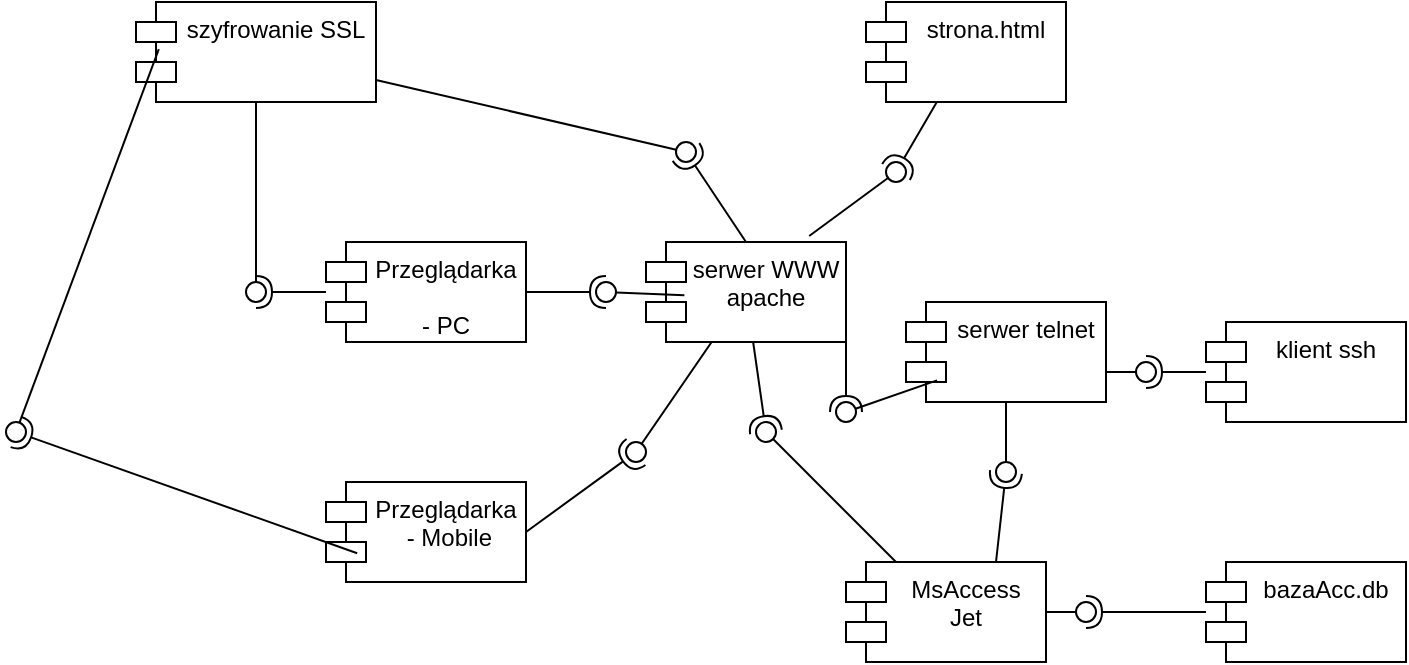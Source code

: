 <mxfile version="17.5.0" type="device"><diagram name="Page-1" id="13e1069c-82ec-6db2-03f1-153e76fe0fe0"><mxGraphModel dx="1726" dy="1194" grid="1" gridSize="10" guides="1" tooltips="1" connect="1" arrows="1" fold="1" page="1" pageScale="1" pageWidth="1100" pageHeight="850" background="none" math="0" shadow="0"><root><mxCell id="0"/><mxCell id="1" parent="0"/><mxCell id="LvxZClBhVVZ9zRb-Cl0V-23" value="Przeglądarka &#xA;&#xA;- PC&#xA;&#xA;" style="shape=module;align=left;spacingLeft=20;align=center;verticalAlign=top;" parent="1" vertex="1"><mxGeometry x="-770" y="-635" width="100" height="50" as="geometry"/></mxCell><mxCell id="LvxZClBhVVZ9zRb-Cl0V-24" value="strona.html&#xA;" style="shape=module;align=left;spacingLeft=20;align=center;verticalAlign=top;" parent="1" vertex="1"><mxGeometry x="-500" y="-755" width="100" height="50" as="geometry"/></mxCell><mxCell id="LvxZClBhVVZ9zRb-Cl0V-25" value="serwer WWW&#xA;apache &#xA;&#xA;" style="shape=module;align=left;spacingLeft=20;align=center;verticalAlign=top;" parent="1" vertex="1"><mxGeometry x="-610" y="-635" width="100" height="50" as="geometry"/></mxCell><mxCell id="LvxZClBhVVZ9zRb-Cl0V-26" value="Przeglądarka&#xA; - Mobile&#xA;" style="shape=module;align=left;spacingLeft=20;align=center;verticalAlign=top;" parent="1" vertex="1"><mxGeometry x="-770" y="-515" width="100" height="50" as="geometry"/></mxCell><mxCell id="LvxZClBhVVZ9zRb-Cl0V-28" value="bazaAcc.db" style="shape=module;align=left;spacingLeft=20;align=center;verticalAlign=top;" parent="1" vertex="1"><mxGeometry x="-330" y="-475" width="100" height="50" as="geometry"/></mxCell><mxCell id="LvxZClBhVVZ9zRb-Cl0V-30" value="MsAccess&#xA;Jet&#xA;" style="shape=module;align=left;spacingLeft=20;align=center;verticalAlign=top;" parent="1" vertex="1"><mxGeometry x="-510" y="-475" width="100" height="50" as="geometry"/></mxCell><mxCell id="LvxZClBhVVZ9zRb-Cl0V-31" value="klient ssh&#xA;&#xA;" style="shape=module;align=left;spacingLeft=20;align=center;verticalAlign=top;" parent="1" vertex="1"><mxGeometry x="-330" y="-595" width="100" height="50" as="geometry"/></mxCell><mxCell id="LvxZClBhVVZ9zRb-Cl0V-32" value="serwer telnet&#xA;" style="shape=module;align=left;spacingLeft=20;align=center;verticalAlign=top;" parent="1" vertex="1"><mxGeometry x="-480" y="-605" width="100" height="50" as="geometry"/></mxCell><mxCell id="4_v_AfLy4r1LK5_nb2cj-20" value="szyfrowanie SSL" style="shape=module;align=left;spacingLeft=20;align=center;verticalAlign=top;" vertex="1" parent="1"><mxGeometry x="-865" y="-755" width="120" height="50" as="geometry"/></mxCell><mxCell id="4_v_AfLy4r1LK5_nb2cj-29" value="" style="rounded=0;orthogonalLoop=1;jettySize=auto;html=1;endArrow=none;endFill=0;sketch=0;sourcePerimeterSpacing=0;targetPerimeterSpacing=0;" edge="1" target="4_v_AfLy4r1LK5_nb2cj-31" parent="1"><mxGeometry relative="1" as="geometry"><mxPoint x="-410" y="-450" as="sourcePoint"/></mxGeometry></mxCell><mxCell id="4_v_AfLy4r1LK5_nb2cj-30" value="" style="rounded=0;orthogonalLoop=1;jettySize=auto;html=1;endArrow=halfCircle;endFill=0;entryX=0.5;entryY=0.5;endSize=6;strokeWidth=1;sketch=0;" edge="1" target="4_v_AfLy4r1LK5_nb2cj-31" parent="1" source="LvxZClBhVVZ9zRb-Cl0V-28"><mxGeometry relative="1" as="geometry"><mxPoint x="-370" y="-450" as="sourcePoint"/></mxGeometry></mxCell><mxCell id="4_v_AfLy4r1LK5_nb2cj-31" value="" style="ellipse;whiteSpace=wrap;html=1;align=center;aspect=fixed;resizable=0;points=[];outlineConnect=0;sketch=0;" vertex="1" parent="1"><mxGeometry x="-395.0" y="-455" width="10" height="10" as="geometry"/></mxCell><mxCell id="4_v_AfLy4r1LK5_nb2cj-32" value="" style="rounded=0;orthogonalLoop=1;jettySize=auto;html=1;endArrow=none;endFill=0;sketch=0;sourcePerimeterSpacing=0;targetPerimeterSpacing=0;" edge="1" target="4_v_AfLy4r1LK5_nb2cj-34" parent="1"><mxGeometry relative="1" as="geometry"><mxPoint x="-380" y="-570" as="sourcePoint"/></mxGeometry></mxCell><mxCell id="4_v_AfLy4r1LK5_nb2cj-33" value="" style="rounded=0;orthogonalLoop=1;jettySize=auto;html=1;endArrow=halfCircle;endFill=0;entryX=0.5;entryY=0.5;endSize=6;strokeWidth=1;sketch=0;" edge="1" target="4_v_AfLy4r1LK5_nb2cj-34" parent="1" source="LvxZClBhVVZ9zRb-Cl0V-31"><mxGeometry relative="1" as="geometry"><mxPoint x="-340" y="-570" as="sourcePoint"/></mxGeometry></mxCell><mxCell id="4_v_AfLy4r1LK5_nb2cj-34" value="" style="ellipse;whiteSpace=wrap;html=1;align=center;aspect=fixed;resizable=0;points=[];outlineConnect=0;sketch=0;" vertex="1" parent="1"><mxGeometry x="-365.0" y="-575" width="10" height="10" as="geometry"/></mxCell><mxCell id="4_v_AfLy4r1LK5_nb2cj-38" value="" style="rounded=0;orthogonalLoop=1;jettySize=auto;html=1;endArrow=none;endFill=0;sketch=0;sourcePerimeterSpacing=0;targetPerimeterSpacing=0;" edge="1" target="4_v_AfLy4r1LK5_nb2cj-40" parent="1" source="4_v_AfLy4r1LK5_nb2cj-20"><mxGeometry relative="1" as="geometry"><mxPoint x="-610" y="-680" as="sourcePoint"/></mxGeometry></mxCell><mxCell id="4_v_AfLy4r1LK5_nb2cj-39" value="" style="rounded=0;orthogonalLoop=1;jettySize=auto;html=1;endArrow=halfCircle;endFill=0;entryX=0.5;entryY=0.5;endSize=6;strokeWidth=1;sketch=0;exitX=0.5;exitY=0;exitDx=0;exitDy=0;" edge="1" target="4_v_AfLy4r1LK5_nb2cj-40" parent="1" source="LvxZClBhVVZ9zRb-Cl0V-25"><mxGeometry relative="1" as="geometry"><mxPoint x="-570" y="-680" as="sourcePoint"/></mxGeometry></mxCell><mxCell id="4_v_AfLy4r1LK5_nb2cj-40" value="" style="ellipse;whiteSpace=wrap;html=1;align=center;aspect=fixed;resizable=0;points=[];outlineConnect=0;sketch=0;" vertex="1" parent="1"><mxGeometry x="-595.0" y="-685" width="10" height="10" as="geometry"/></mxCell><mxCell id="4_v_AfLy4r1LK5_nb2cj-41" value="" style="rounded=0;orthogonalLoop=1;jettySize=auto;html=1;endArrow=none;endFill=0;sketch=0;sourcePerimeterSpacing=0;targetPerimeterSpacing=0;" edge="1" target="4_v_AfLy4r1LK5_nb2cj-43" parent="1" source="4_v_AfLy4r1LK5_nb2cj-20"><mxGeometry relative="1" as="geometry"><mxPoint x="-915" y="-740" as="sourcePoint"/></mxGeometry></mxCell><mxCell id="4_v_AfLy4r1LK5_nb2cj-42" value="" style="rounded=0;orthogonalLoop=1;jettySize=auto;html=1;endArrow=halfCircle;endFill=0;entryX=0.5;entryY=0.5;endSize=6;strokeWidth=1;sketch=0;" edge="1" target="4_v_AfLy4r1LK5_nb2cj-43" parent="1" source="LvxZClBhVVZ9zRb-Cl0V-23"><mxGeometry relative="1" as="geometry"><mxPoint x="-875" y="-740" as="sourcePoint"/></mxGeometry></mxCell><mxCell id="4_v_AfLy4r1LK5_nb2cj-43" value="" style="ellipse;whiteSpace=wrap;html=1;align=center;aspect=fixed;resizable=0;points=[];outlineConnect=0;sketch=0;" vertex="1" parent="1"><mxGeometry x="-810" y="-615" width="10" height="10" as="geometry"/></mxCell><mxCell id="4_v_AfLy4r1LK5_nb2cj-52" value="" style="rounded=0;orthogonalLoop=1;jettySize=auto;html=1;endArrow=none;endFill=0;sketch=0;sourcePerimeterSpacing=0;targetPerimeterSpacing=0;exitX=0.095;exitY=0.472;exitDx=0;exitDy=0;exitPerimeter=0;" edge="1" target="4_v_AfLy4r1LK5_nb2cj-54" parent="1" source="4_v_AfLy4r1LK5_nb2cj-20"><mxGeometry relative="1" as="geometry"><mxPoint x="-905" y="-650" as="sourcePoint"/></mxGeometry></mxCell><mxCell id="4_v_AfLy4r1LK5_nb2cj-53" value="" style="rounded=0;orthogonalLoop=1;jettySize=auto;html=1;endArrow=halfCircle;endFill=0;entryX=0.5;entryY=0.5;endSize=6;strokeWidth=1;sketch=0;exitX=0.156;exitY=0.712;exitDx=0;exitDy=0;exitPerimeter=0;" edge="1" target="4_v_AfLy4r1LK5_nb2cj-54" parent="1" source="LvxZClBhVVZ9zRb-Cl0V-26"><mxGeometry relative="1" as="geometry"><mxPoint x="-865" y="-650" as="sourcePoint"/></mxGeometry></mxCell><mxCell id="4_v_AfLy4r1LK5_nb2cj-54" value="" style="ellipse;whiteSpace=wrap;html=1;align=center;aspect=fixed;resizable=0;points=[];outlineConnect=0;sketch=0;" vertex="1" parent="1"><mxGeometry x="-930" y="-545" width="10" height="10" as="geometry"/></mxCell><mxCell id="4_v_AfLy4r1LK5_nb2cj-59" value="" style="rounded=0;orthogonalLoop=1;jettySize=auto;html=1;endArrow=none;endFill=0;sketch=0;sourcePerimeterSpacing=0;targetPerimeterSpacing=0;exitX=0.5;exitY=1;exitDx=0;exitDy=0;" edge="1" target="4_v_AfLy4r1LK5_nb2cj-61" parent="1" source="LvxZClBhVVZ9zRb-Cl0V-32"><mxGeometry relative="1" as="geometry"><mxPoint x="-450" y="-520" as="sourcePoint"/></mxGeometry></mxCell><mxCell id="4_v_AfLy4r1LK5_nb2cj-60" value="" style="rounded=0;orthogonalLoop=1;jettySize=auto;html=1;endArrow=halfCircle;endFill=0;entryX=0.5;entryY=0.5;endSize=6;strokeWidth=1;sketch=0;exitX=0.75;exitY=0;exitDx=0;exitDy=0;" edge="1" target="4_v_AfLy4r1LK5_nb2cj-61" parent="1" source="LvxZClBhVVZ9zRb-Cl0V-30"><mxGeometry relative="1" as="geometry"><mxPoint x="-410" y="-520" as="sourcePoint"/></mxGeometry></mxCell><mxCell id="4_v_AfLy4r1LK5_nb2cj-61" value="" style="ellipse;whiteSpace=wrap;html=1;align=center;aspect=fixed;resizable=0;points=[];outlineConnect=0;sketch=0;" vertex="1" parent="1"><mxGeometry x="-435.0" y="-525" width="10" height="10" as="geometry"/></mxCell><mxCell id="4_v_AfLy4r1LK5_nb2cj-62" value="" style="rounded=0;orthogonalLoop=1;jettySize=auto;html=1;endArrow=none;endFill=0;sketch=0;sourcePerimeterSpacing=0;targetPerimeterSpacing=0;exitX=0.155;exitY=0.784;exitDx=0;exitDy=0;exitPerimeter=0;" edge="1" target="4_v_AfLy4r1LK5_nb2cj-64" parent="1" source="LvxZClBhVVZ9zRb-Cl0V-32"><mxGeometry relative="1" as="geometry"><mxPoint x="-530" y="-550" as="sourcePoint"/></mxGeometry></mxCell><mxCell id="4_v_AfLy4r1LK5_nb2cj-63" value="" style="rounded=0;orthogonalLoop=1;jettySize=auto;html=1;endArrow=halfCircle;endFill=0;entryX=0.5;entryY=0.5;endSize=6;strokeWidth=1;sketch=0;exitX=1;exitY=0.75;exitDx=0;exitDy=0;" edge="1" target="4_v_AfLy4r1LK5_nb2cj-64" parent="1" source="LvxZClBhVVZ9zRb-Cl0V-25"><mxGeometry relative="1" as="geometry"><mxPoint x="-490" y="-550" as="sourcePoint"/></mxGeometry></mxCell><mxCell id="4_v_AfLy4r1LK5_nb2cj-64" value="" style="ellipse;whiteSpace=wrap;html=1;align=center;aspect=fixed;resizable=0;points=[];outlineConnect=0;sketch=0;" vertex="1" parent="1"><mxGeometry x="-515.0" y="-555" width="10" height="10" as="geometry"/></mxCell><mxCell id="4_v_AfLy4r1LK5_nb2cj-65" value="" style="rounded=0;orthogonalLoop=1;jettySize=auto;html=1;endArrow=none;endFill=0;sketch=0;sourcePerimeterSpacing=0;targetPerimeterSpacing=0;" edge="1" target="4_v_AfLy4r1LK5_nb2cj-67" parent="1" source="LvxZClBhVVZ9zRb-Cl0V-25"><mxGeometry relative="1" as="geometry"><mxPoint x="-635" y="-530" as="sourcePoint"/></mxGeometry></mxCell><mxCell id="4_v_AfLy4r1LK5_nb2cj-66" value="" style="rounded=0;orthogonalLoop=1;jettySize=auto;html=1;endArrow=halfCircle;endFill=0;entryX=0.5;entryY=0.5;endSize=6;strokeWidth=1;sketch=0;exitX=1;exitY=0.5;exitDx=0;exitDy=0;" edge="1" target="4_v_AfLy4r1LK5_nb2cj-67" parent="1" source="LvxZClBhVVZ9zRb-Cl0V-26"><mxGeometry relative="1" as="geometry"><mxPoint x="-595" y="-530" as="sourcePoint"/></mxGeometry></mxCell><mxCell id="4_v_AfLy4r1LK5_nb2cj-67" value="" style="ellipse;whiteSpace=wrap;html=1;align=center;aspect=fixed;resizable=0;points=[];outlineConnect=0;sketch=0;" vertex="1" parent="1"><mxGeometry x="-620.0" y="-535" width="10" height="10" as="geometry"/></mxCell><mxCell id="4_v_AfLy4r1LK5_nb2cj-68" value="" style="rounded=0;orthogonalLoop=1;jettySize=auto;html=1;endArrow=none;endFill=0;sketch=0;sourcePerimeterSpacing=0;targetPerimeterSpacing=0;exitX=0.192;exitY=0.532;exitDx=0;exitDy=0;exitPerimeter=0;" edge="1" target="4_v_AfLy4r1LK5_nb2cj-70" parent="1" source="LvxZClBhVVZ9zRb-Cl0V-25"><mxGeometry relative="1" as="geometry"><mxPoint x="-650" y="-570" as="sourcePoint"/></mxGeometry></mxCell><mxCell id="4_v_AfLy4r1LK5_nb2cj-69" value="" style="rounded=0;orthogonalLoop=1;jettySize=auto;html=1;endArrow=halfCircle;endFill=0;entryX=0.5;entryY=0.5;endSize=6;strokeWidth=1;sketch=0;exitX=1;exitY=0.5;exitDx=0;exitDy=0;" edge="1" target="4_v_AfLy4r1LK5_nb2cj-70" parent="1" source="LvxZClBhVVZ9zRb-Cl0V-23"><mxGeometry relative="1" as="geometry"><mxPoint x="-610" y="-570" as="sourcePoint"/></mxGeometry></mxCell><mxCell id="4_v_AfLy4r1LK5_nb2cj-70" value="" style="ellipse;whiteSpace=wrap;html=1;align=center;aspect=fixed;resizable=0;points=[];outlineConnect=0;sketch=0;" vertex="1" parent="1"><mxGeometry x="-635.0" y="-615" width="10" height="10" as="geometry"/></mxCell><mxCell id="4_v_AfLy4r1LK5_nb2cj-71" value="" style="rounded=0;orthogonalLoop=1;jettySize=auto;html=1;endArrow=none;endFill=0;sketch=0;sourcePerimeterSpacing=0;targetPerimeterSpacing=0;exitX=0.25;exitY=0;exitDx=0;exitDy=0;" edge="1" target="4_v_AfLy4r1LK5_nb2cj-73" parent="1" source="LvxZClBhVVZ9zRb-Cl0V-30"><mxGeometry relative="1" as="geometry"><mxPoint x="-570" y="-540" as="sourcePoint"/></mxGeometry></mxCell><mxCell id="4_v_AfLy4r1LK5_nb2cj-72" value="" style="rounded=0;orthogonalLoop=1;jettySize=auto;html=1;endArrow=halfCircle;endFill=0;entryX=0.5;entryY=0.5;endSize=6;strokeWidth=1;sketch=0;" edge="1" target="4_v_AfLy4r1LK5_nb2cj-73" parent="1" source="LvxZClBhVVZ9zRb-Cl0V-25"><mxGeometry relative="1" as="geometry"><mxPoint x="-530" y="-540" as="sourcePoint"/></mxGeometry></mxCell><mxCell id="4_v_AfLy4r1LK5_nb2cj-73" value="" style="ellipse;whiteSpace=wrap;html=1;align=center;aspect=fixed;resizable=0;points=[];outlineConnect=0;sketch=0;" vertex="1" parent="1"><mxGeometry x="-555.0" y="-545" width="10" height="10" as="geometry"/></mxCell><mxCell id="4_v_AfLy4r1LK5_nb2cj-74" value="" style="rounded=0;orthogonalLoop=1;jettySize=auto;html=1;endArrow=none;endFill=0;sketch=0;sourcePerimeterSpacing=0;targetPerimeterSpacing=0;exitX=0.816;exitY=-0.06;exitDx=0;exitDy=0;exitPerimeter=0;" edge="1" target="4_v_AfLy4r1LK5_nb2cj-76" parent="1" source="LvxZClBhVVZ9zRb-Cl0V-25"><mxGeometry relative="1" as="geometry"><mxPoint x="-505" y="-670" as="sourcePoint"/></mxGeometry></mxCell><mxCell id="4_v_AfLy4r1LK5_nb2cj-75" value="" style="rounded=0;orthogonalLoop=1;jettySize=auto;html=1;endArrow=halfCircle;endFill=0;entryX=0.5;entryY=0.5;endSize=6;strokeWidth=1;sketch=0;" edge="1" target="4_v_AfLy4r1LK5_nb2cj-76" parent="1" source="LvxZClBhVVZ9zRb-Cl0V-24"><mxGeometry relative="1" as="geometry"><mxPoint x="-465" y="-670" as="sourcePoint"/></mxGeometry></mxCell><mxCell id="4_v_AfLy4r1LK5_nb2cj-76" value="" style="ellipse;whiteSpace=wrap;html=1;align=center;aspect=fixed;resizable=0;points=[];outlineConnect=0;sketch=0;" vertex="1" parent="1"><mxGeometry x="-490.0" y="-675" width="10" height="10" as="geometry"/></mxCell></root></mxGraphModel></diagram></mxfile>